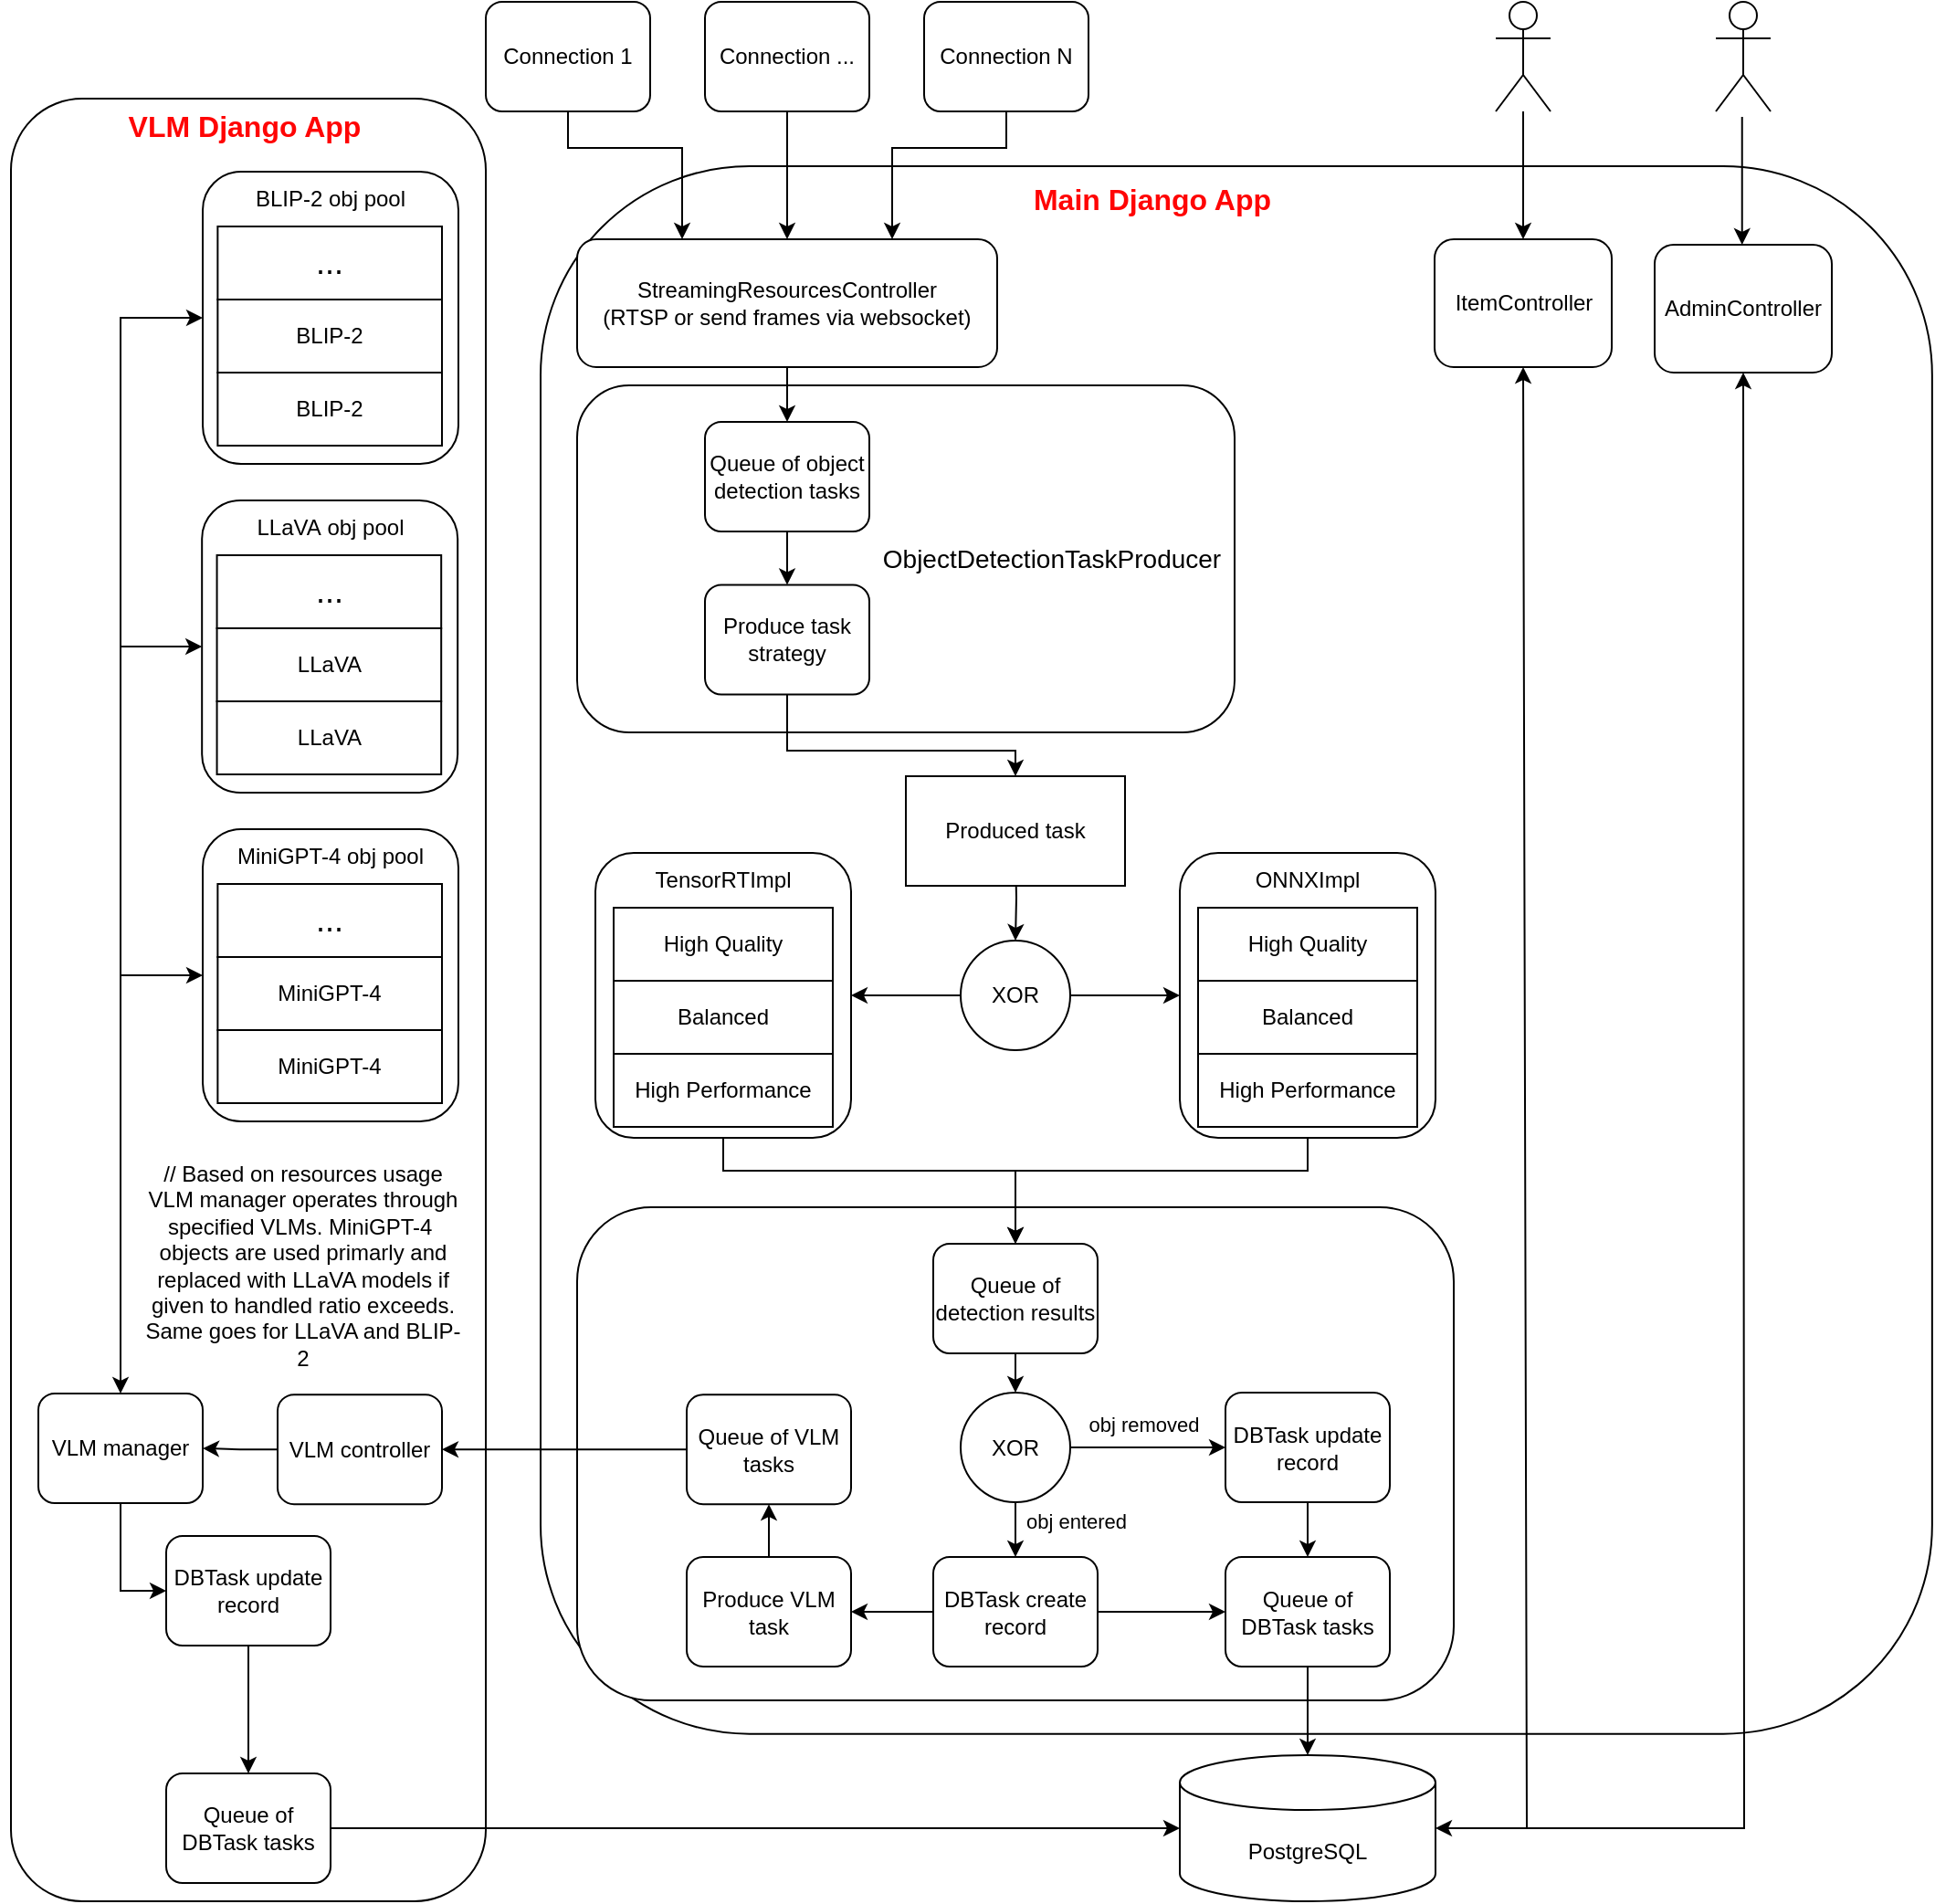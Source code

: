 <mxfile version="28.2.5">
  <diagram name="Страница — 1" id="IB0LTJJu5A-tRw9VyMWV">
    <mxGraphModel dx="1220" dy="1043" grid="1" gridSize="10" guides="1" tooltips="1" connect="1" arrows="1" fold="1" page="1" pageScale="1" pageWidth="827" pageHeight="1169" math="0" shadow="0">
      <root>
        <mxCell id="0" />
        <mxCell id="1" parent="0" />
        <mxCell id="_JLij78zeixKJYq6KvC4-42" value="" style="rounded=1;whiteSpace=wrap;html=1;rotation=90;" parent="1" vertex="1">
          <mxGeometry x="261.81" y="158.23" width="858.32" height="761.92" as="geometry" />
        </mxCell>
        <mxCell id="_JLij78zeixKJYq6KvC4-45" value="" style="rounded=1;whiteSpace=wrap;html=1;" parent="1" vertex="1">
          <mxGeometry x="330" y="230" width="360" height="190" as="geometry" />
        </mxCell>
        <mxCell id="_PPGcLqHLP1g5EZbc3M4-6" style="edgeStyle=orthogonalEdgeStyle;rounded=0;orthogonalLoop=1;jettySize=auto;html=1;exitX=0.5;exitY=1;exitDx=0;exitDy=0;entryX=0.5;entryY=0;entryDx=0;entryDy=0;" parent="1" source="_JLij78zeixKJYq6KvC4-63" target="_JLij78zeixKJYq6KvC4-76" edge="1">
          <mxGeometry relative="1" as="geometry" />
        </mxCell>
        <mxCell id="_JLij78zeixKJYq6KvC4-63" value="&lt;div&gt;StreamingResourcesController&lt;/div&gt;(RTSP or send frames via websocket)" style="rounded=1;whiteSpace=wrap;html=1;" parent="1" vertex="1">
          <mxGeometry x="330" y="150" width="230" height="70" as="geometry" />
        </mxCell>
        <mxCell id="_PPGcLqHLP1g5EZbc3M4-7" style="edgeStyle=orthogonalEdgeStyle;rounded=0;orthogonalLoop=1;jettySize=auto;html=1;exitX=0.5;exitY=1;exitDx=0;exitDy=0;entryX=0.25;entryY=0;entryDx=0;entryDy=0;" parent="1" source="_JLij78zeixKJYq6KvC4-67" target="_JLij78zeixKJYq6KvC4-63" edge="1">
          <mxGeometry relative="1" as="geometry">
            <Array as="points">
              <mxPoint x="325" y="100" />
              <mxPoint x="388" y="100" />
            </Array>
          </mxGeometry>
        </mxCell>
        <mxCell id="_JLij78zeixKJYq6KvC4-67" value="&lt;div&gt;Connection 1&lt;/div&gt;" style="rounded=1;whiteSpace=wrap;html=1;rotation=0;" parent="1" vertex="1">
          <mxGeometry x="280" y="20" width="90" height="60" as="geometry" />
        </mxCell>
        <mxCell id="_PPGcLqHLP1g5EZbc3M4-8" style="edgeStyle=orthogonalEdgeStyle;rounded=0;orthogonalLoop=1;jettySize=auto;html=1;exitX=0.5;exitY=1;exitDx=0;exitDy=0;entryX=0.5;entryY=0;entryDx=0;entryDy=0;" parent="1" source="_JLij78zeixKJYq6KvC4-69" target="_JLij78zeixKJYq6KvC4-63" edge="1">
          <mxGeometry relative="1" as="geometry" />
        </mxCell>
        <mxCell id="_JLij78zeixKJYq6KvC4-69" value="&lt;div&gt;Connection ...&lt;/div&gt;" style="rounded=1;whiteSpace=wrap;html=1;rotation=0;" parent="1" vertex="1">
          <mxGeometry x="400" y="20" width="90" height="60" as="geometry" />
        </mxCell>
        <mxCell id="_PPGcLqHLP1g5EZbc3M4-9" style="edgeStyle=orthogonalEdgeStyle;rounded=0;orthogonalLoop=1;jettySize=auto;html=1;exitX=0.5;exitY=1;exitDx=0;exitDy=0;entryX=0.75;entryY=0;entryDx=0;entryDy=0;" parent="1" source="_JLij78zeixKJYq6KvC4-70" target="_JLij78zeixKJYq6KvC4-63" edge="1">
          <mxGeometry relative="1" as="geometry">
            <Array as="points">
              <mxPoint x="565" y="100" />
              <mxPoint x="503" y="100" />
            </Array>
          </mxGeometry>
        </mxCell>
        <mxCell id="_JLij78zeixKJYq6KvC4-70" value="&lt;div&gt;Connection N&lt;/div&gt;" style="rounded=1;whiteSpace=wrap;html=1;rotation=0;" parent="1" vertex="1">
          <mxGeometry x="520" y="20" width="90" height="60" as="geometry" />
        </mxCell>
        <mxCell id="_JLij78zeixKJYq6KvC4-89" style="edgeStyle=orthogonalEdgeStyle;rounded=0;orthogonalLoop=1;jettySize=auto;html=1;exitX=0.5;exitY=1;exitDx=0;exitDy=0;entryX=0.5;entryY=0;entryDx=0;entryDy=0;" parent="1" source="_JLij78zeixKJYq6KvC4-76" target="_JLij78zeixKJYq6KvC4-80" edge="1">
          <mxGeometry relative="1" as="geometry" />
        </mxCell>
        <mxCell id="_JLij78zeixKJYq6KvC4-76" value="Queue of object detection tasks" style="rounded=1;whiteSpace=wrap;html=1;" parent="1" vertex="1">
          <mxGeometry x="400" y="250" width="90" height="60" as="geometry" />
        </mxCell>
        <mxCell id="_JLij78zeixKJYq6KvC4-78" value="&lt;div&gt;&lt;font style=&quot;font-size: 14px;&quot;&gt;ObjectDetectionTaskProducer&lt;/font&gt;&lt;/div&gt;" style="text;html=1;align=center;verticalAlign=middle;whiteSpace=wrap;rounded=0;" parent="1" vertex="1">
          <mxGeometry x="490" y="265.75" width="200" height="118.5" as="geometry" />
        </mxCell>
        <mxCell id="0RGC948TF3Eb1tEXShMP-104" style="edgeStyle=orthogonalEdgeStyle;rounded=0;orthogonalLoop=1;jettySize=auto;html=1;exitX=0.5;exitY=1;exitDx=0;exitDy=0;entryX=0.5;entryY=0;entryDx=0;entryDy=0;" parent="1" source="_JLij78zeixKJYq6KvC4-80" target="_JLij78zeixKJYq6KvC4-90" edge="1">
          <mxGeometry relative="1" as="geometry">
            <Array as="points">
              <mxPoint x="445" y="430" />
              <mxPoint x="570" y="430" />
            </Array>
          </mxGeometry>
        </mxCell>
        <mxCell id="_JLij78zeixKJYq6KvC4-80" value="Produce task strategy" style="rounded=1;whiteSpace=wrap;html=1;" parent="1" vertex="1">
          <mxGeometry x="400" y="339.25" width="90" height="60" as="geometry" />
        </mxCell>
        <mxCell id="0RGC948TF3Eb1tEXShMP-102" style="edgeStyle=orthogonalEdgeStyle;rounded=0;orthogonalLoop=1;jettySize=auto;html=1;exitX=0.5;exitY=1;exitDx=0;exitDy=0;entryX=0.5;entryY=0;entryDx=0;entryDy=0;" parent="1" target="0RGC948TF3Eb1tEXShMP-21" edge="1">
          <mxGeometry relative="1" as="geometry">
            <mxPoint x="570" y="486" as="sourcePoint" />
          </mxGeometry>
        </mxCell>
        <mxCell id="_JLij78zeixKJYq6KvC4-90" value="Produced task" style="rounded=0;whiteSpace=wrap;html=1;" parent="1" vertex="1">
          <mxGeometry x="510" y="444" width="120" height="60" as="geometry" />
        </mxCell>
        <mxCell id="_JLij78zeixKJYq6KvC4-98" value="" style="rounded=1;whiteSpace=wrap;html=1;" parent="1" vertex="1">
          <mxGeometry x="330" y="680" width="480" height="270" as="geometry" />
        </mxCell>
        <mxCell id="0RGC948TF3Eb1tEXShMP-28" style="edgeStyle=orthogonalEdgeStyle;rounded=0;orthogonalLoop=1;jettySize=auto;html=1;exitX=0.5;exitY=1;exitDx=0;exitDy=0;entryX=0.5;entryY=0;entryDx=0;entryDy=0;" parent="1" source="_JLij78zeixKJYq6KvC4-99" target="0RGC948TF3Eb1tEXShMP-27" edge="1">
          <mxGeometry relative="1" as="geometry" />
        </mxCell>
        <mxCell id="_JLij78zeixKJYq6KvC4-99" value="Queue of detection results" style="rounded=1;whiteSpace=wrap;html=1;" parent="1" vertex="1">
          <mxGeometry x="525" y="700" width="90" height="60" as="geometry" />
        </mxCell>
        <mxCell id="0RGC948TF3Eb1tEXShMP-40" style="edgeStyle=orthogonalEdgeStyle;rounded=0;orthogonalLoop=1;jettySize=auto;html=1;exitX=1;exitY=0.5;exitDx=0;exitDy=0;entryX=0;entryY=0.5;entryDx=0;entryDy=0;" parent="1" source="0RGC948TF3Eb1tEXShMP-2" target="0RGC948TF3Eb1tEXShMP-39" edge="1">
          <mxGeometry relative="1" as="geometry" />
        </mxCell>
        <mxCell id="0RGC948TF3Eb1tEXShMP-108" style="edgeStyle=orthogonalEdgeStyle;rounded=0;orthogonalLoop=1;jettySize=auto;html=1;exitX=0;exitY=0.5;exitDx=0;exitDy=0;entryX=1;entryY=0.5;entryDx=0;entryDy=0;" parent="1" source="0RGC948TF3Eb1tEXShMP-2" target="0RGC948TF3Eb1tEXShMP-35" edge="1">
          <mxGeometry relative="1" as="geometry" />
        </mxCell>
        <mxCell id="0RGC948TF3Eb1tEXShMP-2" value="DBTask create record" style="rounded=1;whiteSpace=wrap;html=1;" parent="1" vertex="1">
          <mxGeometry x="525" y="871.5" width="90" height="60" as="geometry" />
        </mxCell>
        <mxCell id="0RGC948TF3Eb1tEXShMP-22" style="edgeStyle=orthogonalEdgeStyle;rounded=0;orthogonalLoop=1;jettySize=auto;html=1;exitX=0.5;exitY=1;exitDx=0;exitDy=0;entryX=0.5;entryY=0;entryDx=0;entryDy=0;" parent="1" source="0RGC948TF3Eb1tEXShMP-6" target="_JLij78zeixKJYq6KvC4-99" edge="1">
          <mxGeometry relative="1" as="geometry">
            <Array as="points">
              <mxPoint x="410" y="660" />
              <mxPoint x="570" y="660" />
            </Array>
          </mxGeometry>
        </mxCell>
        <mxCell id="0RGC948TF3Eb1tEXShMP-6" value="" style="rounded=1;whiteSpace=wrap;html=1;" parent="1" vertex="1">
          <mxGeometry x="340" y="486" width="140" height="156" as="geometry" />
        </mxCell>
        <mxCell id="0RGC948TF3Eb1tEXShMP-7" value="High Performance" style="rounded=0;whiteSpace=wrap;html=1;" parent="1" vertex="1">
          <mxGeometry x="350" y="596" width="120" height="40" as="geometry" />
        </mxCell>
        <mxCell id="0RGC948TF3Eb1tEXShMP-8" value="Balanced" style="rounded=0;whiteSpace=wrap;html=1;" parent="1" vertex="1">
          <mxGeometry x="350" y="556" width="120" height="40" as="geometry" />
        </mxCell>
        <mxCell id="0RGC948TF3Eb1tEXShMP-9" value="High Quality" style="rounded=0;whiteSpace=wrap;html=1;" parent="1" vertex="1">
          <mxGeometry x="350" y="516" width="120" height="40" as="geometry" />
        </mxCell>
        <mxCell id="0RGC948TF3Eb1tEXShMP-10" value="TensorRTImpl" style="text;html=1;align=center;verticalAlign=middle;whiteSpace=wrap;rounded=0;" parent="1" vertex="1">
          <mxGeometry x="350" y="486" width="120" height="30" as="geometry" />
        </mxCell>
        <mxCell id="0RGC948TF3Eb1tEXShMP-23" style="edgeStyle=orthogonalEdgeStyle;rounded=0;orthogonalLoop=1;jettySize=auto;html=1;exitX=0.5;exitY=1;exitDx=0;exitDy=0;entryX=0.5;entryY=0;entryDx=0;entryDy=0;" parent="1" source="0RGC948TF3Eb1tEXShMP-12" target="_JLij78zeixKJYq6KvC4-99" edge="1">
          <mxGeometry relative="1" as="geometry">
            <Array as="points">
              <mxPoint x="730" y="660" />
              <mxPoint x="570" y="660" />
            </Array>
          </mxGeometry>
        </mxCell>
        <mxCell id="0RGC948TF3Eb1tEXShMP-12" value="" style="rounded=1;whiteSpace=wrap;html=1;" parent="1" vertex="1">
          <mxGeometry x="660" y="486" width="140" height="156" as="geometry" />
        </mxCell>
        <mxCell id="0RGC948TF3Eb1tEXShMP-13" value="High Performance" style="rounded=0;whiteSpace=wrap;html=1;" parent="1" vertex="1">
          <mxGeometry x="670" y="596" width="120" height="40" as="geometry" />
        </mxCell>
        <mxCell id="0RGC948TF3Eb1tEXShMP-14" value="Balanced" style="rounded=0;whiteSpace=wrap;html=1;" parent="1" vertex="1">
          <mxGeometry x="670" y="556" width="120" height="40" as="geometry" />
        </mxCell>
        <mxCell id="0RGC948TF3Eb1tEXShMP-15" value="High Quality" style="rounded=0;whiteSpace=wrap;html=1;" parent="1" vertex="1">
          <mxGeometry x="670" y="516" width="120" height="40" as="geometry" />
        </mxCell>
        <mxCell id="0RGC948TF3Eb1tEXShMP-16" value="ONNXImpl" style="text;html=1;align=center;verticalAlign=middle;whiteSpace=wrap;rounded=0;" parent="1" vertex="1">
          <mxGeometry x="670" y="486" width="120" height="30" as="geometry" />
        </mxCell>
        <mxCell id="0RGC948TF3Eb1tEXShMP-19" style="edgeStyle=orthogonalEdgeStyle;rounded=0;orthogonalLoop=1;jettySize=auto;html=1;exitX=0;exitY=0.5;exitDx=0;exitDy=0;entryX=1;entryY=0.5;entryDx=0;entryDy=0;" parent="1" source="0RGC948TF3Eb1tEXShMP-21" target="0RGC948TF3Eb1tEXShMP-6" edge="1">
          <mxGeometry relative="1" as="geometry" />
        </mxCell>
        <mxCell id="0RGC948TF3Eb1tEXShMP-20" style="edgeStyle=orthogonalEdgeStyle;rounded=0;orthogonalLoop=1;jettySize=auto;html=1;exitX=1;exitY=0.5;exitDx=0;exitDy=0;entryX=0;entryY=0.5;entryDx=0;entryDy=0;" parent="1" source="0RGC948TF3Eb1tEXShMP-21" target="0RGC948TF3Eb1tEXShMP-12" edge="1">
          <mxGeometry relative="1" as="geometry" />
        </mxCell>
        <mxCell id="0RGC948TF3Eb1tEXShMP-21" value="XOR" style="ellipse;whiteSpace=wrap;html=1;aspect=fixed;" parent="1" vertex="1">
          <mxGeometry x="540" y="534" width="60" height="60" as="geometry" />
        </mxCell>
        <mxCell id="0RGC948TF3Eb1tEXShMP-29" style="edgeStyle=orthogonalEdgeStyle;rounded=0;orthogonalLoop=1;jettySize=auto;html=1;exitX=0.5;exitY=1;exitDx=0;exitDy=0;entryX=0.5;entryY=0;entryDx=0;entryDy=0;" parent="1" source="0RGC948TF3Eb1tEXShMP-27" target="0RGC948TF3Eb1tEXShMP-2" edge="1">
          <mxGeometry relative="1" as="geometry">
            <Array as="points">
              <mxPoint x="570" y="851.5" />
              <mxPoint x="570" y="851.5" />
            </Array>
          </mxGeometry>
        </mxCell>
        <mxCell id="0RGC948TF3Eb1tEXShMP-30" value="obj entered" style="edgeLabel;html=1;align=center;verticalAlign=middle;resizable=0;points=[];" parent="0RGC948TF3Eb1tEXShMP-29" vertex="1" connectable="0">
          <mxGeometry x="-0.091" y="-4" relative="1" as="geometry">
            <mxPoint x="37" y="-3" as="offset" />
          </mxGeometry>
        </mxCell>
        <mxCell id="0RGC948TF3Eb1tEXShMP-32" style="edgeStyle=orthogonalEdgeStyle;rounded=0;orthogonalLoop=1;jettySize=auto;html=1;exitX=1;exitY=0.5;exitDx=0;exitDy=0;entryX=0;entryY=0.5;entryDx=0;entryDy=0;" parent="1" source="0RGC948TF3Eb1tEXShMP-27" target="0RGC948TF3Eb1tEXShMP-31" edge="1">
          <mxGeometry relative="1" as="geometry" />
        </mxCell>
        <mxCell id="0RGC948TF3Eb1tEXShMP-34" value="obj removed" style="edgeLabel;html=1;align=center;verticalAlign=middle;resizable=0;points=[];" parent="0RGC948TF3Eb1tEXShMP-32" vertex="1" connectable="0">
          <mxGeometry x="-0.138" y="3" relative="1" as="geometry">
            <mxPoint x="3" y="-10" as="offset" />
          </mxGeometry>
        </mxCell>
        <mxCell id="0RGC948TF3Eb1tEXShMP-27" value="XOR" style="ellipse;whiteSpace=wrap;html=1;aspect=fixed;" parent="1" vertex="1">
          <mxGeometry x="540" y="781.5" width="60" height="60" as="geometry" />
        </mxCell>
        <mxCell id="0RGC948TF3Eb1tEXShMP-41" style="edgeStyle=orthogonalEdgeStyle;rounded=0;orthogonalLoop=1;jettySize=auto;html=1;exitX=0.5;exitY=1;exitDx=0;exitDy=0;entryX=0.5;entryY=0;entryDx=0;entryDy=0;" parent="1" source="0RGC948TF3Eb1tEXShMP-31" target="0RGC948TF3Eb1tEXShMP-39" edge="1">
          <mxGeometry relative="1" as="geometry" />
        </mxCell>
        <mxCell id="0RGC948TF3Eb1tEXShMP-31" value="DBTask update record" style="rounded=1;whiteSpace=wrap;html=1;" parent="1" vertex="1">
          <mxGeometry x="685" y="781.5" width="90" height="60" as="geometry" />
        </mxCell>
        <mxCell id="0RGC948TF3Eb1tEXShMP-38" style="edgeStyle=orthogonalEdgeStyle;rounded=0;orthogonalLoop=1;jettySize=auto;html=1;exitX=0.5;exitY=0;exitDx=0;exitDy=0;entryX=0.5;entryY=1;entryDx=0;entryDy=0;" parent="1" source="0RGC948TF3Eb1tEXShMP-35" edge="1">
          <mxGeometry relative="1" as="geometry">
            <mxPoint x="435" y="842.57" as="targetPoint" />
          </mxGeometry>
        </mxCell>
        <mxCell id="0RGC948TF3Eb1tEXShMP-35" value="Produce VLM task" style="rounded=1;whiteSpace=wrap;html=1;" parent="1" vertex="1">
          <mxGeometry x="390" y="871.5" width="90" height="60" as="geometry" />
        </mxCell>
        <mxCell id="0RGC948TF3Eb1tEXShMP-39" value="Queue of DBTask tasks" style="rounded=1;whiteSpace=wrap;html=1;" parent="1" vertex="1">
          <mxGeometry x="685" y="871.5" width="90" height="60" as="geometry" />
        </mxCell>
        <mxCell id="0RGC948TF3Eb1tEXShMP-42" value="PostgreSQL" style="shape=cylinder3;whiteSpace=wrap;html=1;boundedLbl=1;backgroundOutline=1;size=15;" parent="1" vertex="1">
          <mxGeometry x="660" y="980" width="140" height="80" as="geometry" />
        </mxCell>
        <mxCell id="0RGC948TF3Eb1tEXShMP-43" value="" style="rounded=1;whiteSpace=wrap;html=1;" parent="1" vertex="1">
          <mxGeometry x="20" y="73" width="260" height="987" as="geometry" />
        </mxCell>
        <mxCell id="0RGC948TF3Eb1tEXShMP-54" value="" style="rounded=1;whiteSpace=wrap;html=1;" parent="1" vertex="1">
          <mxGeometry x="125" y="473" width="140" height="160" as="geometry" />
        </mxCell>
        <mxCell id="0RGC948TF3Eb1tEXShMP-55" value="MiniGPT-4" style="rounded=0;whiteSpace=wrap;html=1;" parent="1" vertex="1">
          <mxGeometry x="133.19" y="583" width="122.81" height="40" as="geometry" />
        </mxCell>
        <mxCell id="0RGC948TF3Eb1tEXShMP-56" value="MiniGPT-4" style="rounded=0;whiteSpace=wrap;html=1;" parent="1" vertex="1">
          <mxGeometry x="133.19" y="543" width="122.81" height="40" as="geometry" />
        </mxCell>
        <mxCell id="0RGC948TF3Eb1tEXShMP-57" value="&lt;font style=&quot;font-size: 18px;&quot;&gt;...&lt;/font&gt;" style="rounded=0;whiteSpace=wrap;html=1;" parent="1" vertex="1">
          <mxGeometry x="133.19" y="503" width="122.81" height="40" as="geometry" />
        </mxCell>
        <mxCell id="0RGC948TF3Eb1tEXShMP-58" value="MiniGPT-4&amp;nbsp;obj pool" style="text;html=1;align=center;verticalAlign=middle;whiteSpace=wrap;rounded=0;" parent="1" vertex="1">
          <mxGeometry x="125" y="473" width="140" height="30" as="geometry" />
        </mxCell>
        <mxCell id="0RGC948TF3Eb1tEXShMP-66" style="edgeStyle=orthogonalEdgeStyle;rounded=0;orthogonalLoop=1;jettySize=auto;html=1;exitX=0;exitY=0.5;exitDx=0;exitDy=0;entryX=1;entryY=0.5;entryDx=0;entryDy=0;" parent="1" source="0RGC948TF3Eb1tEXShMP-60" target="0RGC948TF3Eb1tEXShMP-65" edge="1">
          <mxGeometry relative="1" as="geometry" />
        </mxCell>
        <mxCell id="0RGC948TF3Eb1tEXShMP-60" value="VLM controller" style="rounded=1;whiteSpace=wrap;html=1;" parent="1" vertex="1">
          <mxGeometry x="166" y="782.57" width="90" height="60" as="geometry" />
        </mxCell>
        <mxCell id="0RGC948TF3Eb1tEXShMP-64" style="edgeStyle=orthogonalEdgeStyle;rounded=0;orthogonalLoop=1;jettySize=auto;html=1;exitX=0;exitY=0.5;exitDx=0;exitDy=0;entryX=1;entryY=0.5;entryDx=0;entryDy=0;" parent="1" source="0RGC948TF3Eb1tEXShMP-63" target="0RGC948TF3Eb1tEXShMP-60" edge="1">
          <mxGeometry relative="1" as="geometry">
            <mxPoint x="260.0" y="849.07" as="targetPoint" />
          </mxGeometry>
        </mxCell>
        <mxCell id="0RGC948TF3Eb1tEXShMP-63" value="Queue of VLM tasks" style="rounded=1;whiteSpace=wrap;html=1;" parent="1" vertex="1">
          <mxGeometry x="390" y="782.57" width="90" height="60" as="geometry" />
        </mxCell>
        <mxCell id="_PPGcLqHLP1g5EZbc3M4-10" style="edgeStyle=orthogonalEdgeStyle;rounded=0;orthogonalLoop=1;jettySize=auto;html=1;exitX=0.5;exitY=1;exitDx=0;exitDy=0;entryX=0;entryY=0.5;entryDx=0;entryDy=0;" parent="1" source="0RGC948TF3Eb1tEXShMP-65" target="0RGC948TF3Eb1tEXShMP-89" edge="1">
          <mxGeometry relative="1" as="geometry" />
        </mxCell>
        <mxCell id="0RGC948TF3Eb1tEXShMP-65" value="VLM manager" style="rounded=1;whiteSpace=wrap;html=1;" parent="1" vertex="1">
          <mxGeometry x="35" y="782" width="90" height="60" as="geometry" />
        </mxCell>
        <mxCell id="0RGC948TF3Eb1tEXShMP-67" value="" style="rounded=1;whiteSpace=wrap;html=1;" parent="1" vertex="1">
          <mxGeometry x="124.59" y="293" width="140" height="160" as="geometry" />
        </mxCell>
        <mxCell id="0RGC948TF3Eb1tEXShMP-68" value="LLaVA" style="rounded=0;whiteSpace=wrap;html=1;" parent="1" vertex="1">
          <mxGeometry x="132.78" y="403" width="122.81" height="40" as="geometry" />
        </mxCell>
        <mxCell id="0RGC948TF3Eb1tEXShMP-69" value="LLaVA" style="rounded=0;whiteSpace=wrap;html=1;" parent="1" vertex="1">
          <mxGeometry x="132.78" y="363" width="122.81" height="40" as="geometry" />
        </mxCell>
        <mxCell id="0RGC948TF3Eb1tEXShMP-70" value="&lt;font style=&quot;font-size: 18px;&quot;&gt;...&lt;/font&gt;" style="rounded=0;whiteSpace=wrap;html=1;" parent="1" vertex="1">
          <mxGeometry x="132.78" y="323" width="122.81" height="40" as="geometry" />
        </mxCell>
        <mxCell id="0RGC948TF3Eb1tEXShMP-71" value="LLaVA&amp;nbsp;obj pool" style="text;html=1;align=center;verticalAlign=middle;whiteSpace=wrap;rounded=0;" parent="1" vertex="1">
          <mxGeometry x="124.59" y="293" width="140" height="30" as="geometry" />
        </mxCell>
        <mxCell id="0RGC948TF3Eb1tEXShMP-77" value="" style="rounded=1;whiteSpace=wrap;html=1;" parent="1" vertex="1">
          <mxGeometry x="125" y="113" width="140" height="160" as="geometry" />
        </mxCell>
        <mxCell id="0RGC948TF3Eb1tEXShMP-78" value="BLIP-2" style="rounded=0;whiteSpace=wrap;html=1;" parent="1" vertex="1">
          <mxGeometry x="133.19" y="223" width="122.81" height="40" as="geometry" />
        </mxCell>
        <mxCell id="0RGC948TF3Eb1tEXShMP-79" value="BLIP-2" style="rounded=0;whiteSpace=wrap;html=1;" parent="1" vertex="1">
          <mxGeometry x="133.19" y="183" width="122.81" height="40" as="geometry" />
        </mxCell>
        <mxCell id="0RGC948TF3Eb1tEXShMP-80" value="&lt;font style=&quot;font-size: 18px;&quot;&gt;...&lt;/font&gt;" style="rounded=0;whiteSpace=wrap;html=1;" parent="1" vertex="1">
          <mxGeometry x="133.19" y="143" width="122.81" height="40" as="geometry" />
        </mxCell>
        <mxCell id="0RGC948TF3Eb1tEXShMP-81" value="BLIP-2&amp;nbsp;obj pool" style="text;html=1;align=center;verticalAlign=middle;whiteSpace=wrap;rounded=0;" parent="1" vertex="1">
          <mxGeometry x="125" y="113" width="140" height="30" as="geometry" />
        </mxCell>
        <mxCell id="0RGC948TF3Eb1tEXShMP-85" value="" style="endArrow=classic;startArrow=classic;html=1;rounded=0;entryX=0;entryY=0.5;entryDx=0;entryDy=0;exitX=0.5;exitY=0;exitDx=0;exitDy=0;" parent="1" source="0RGC948TF3Eb1tEXShMP-65" target="0RGC948TF3Eb1tEXShMP-77" edge="1">
          <mxGeometry width="50" height="50" relative="1" as="geometry">
            <mxPoint x="30" y="253" as="sourcePoint" />
            <mxPoint x="80" y="203" as="targetPoint" />
            <Array as="points">
              <mxPoint x="80" y="193" />
            </Array>
          </mxGeometry>
        </mxCell>
        <mxCell id="0RGC948TF3Eb1tEXShMP-86" value="" style="endArrow=classic;html=1;rounded=0;entryX=0;entryY=0.5;entryDx=0;entryDy=0;" parent="1" target="0RGC948TF3Eb1tEXShMP-67" edge="1">
          <mxGeometry width="50" height="50" relative="1" as="geometry">
            <mxPoint x="80" y="373" as="sourcePoint" />
            <mxPoint x="40" y="363" as="targetPoint" />
          </mxGeometry>
        </mxCell>
        <mxCell id="0RGC948TF3Eb1tEXShMP-87" value="" style="endArrow=classic;html=1;rounded=0;entryX=0;entryY=0.5;entryDx=0;entryDy=0;" parent="1" target="0RGC948TF3Eb1tEXShMP-54" edge="1">
          <mxGeometry width="50" height="50" relative="1" as="geometry">
            <mxPoint x="80" y="553" as="sourcePoint" />
            <mxPoint x="155" y="383" as="targetPoint" />
          </mxGeometry>
        </mxCell>
        <mxCell id="0RGC948TF3Eb1tEXShMP-88" value="&lt;div&gt;// Based on resources usage VLM manager operates through specified VLMs. MiniGPT-4&amp;nbsp; objects are used primarly and replaced with LLaVA models if given to handled ratio exceeds. Same goes for LLaVA and BLIP-2&lt;/div&gt;" style="text;html=1;align=center;verticalAlign=middle;whiteSpace=wrap;rounded=0;" parent="1" vertex="1">
          <mxGeometry x="90" y="642" width="180" height="140" as="geometry" />
        </mxCell>
        <mxCell id="0RGC948TF3Eb1tEXShMP-105" style="edgeStyle=orthogonalEdgeStyle;rounded=0;orthogonalLoop=1;jettySize=auto;html=1;exitX=0.5;exitY=1;exitDx=0;exitDy=0;entryX=0.5;entryY=0;entryDx=0;entryDy=0;" parent="1" source="0RGC948TF3Eb1tEXShMP-89" target="0RGC948TF3Eb1tEXShMP-90" edge="1">
          <mxGeometry relative="1" as="geometry" />
        </mxCell>
        <mxCell id="0RGC948TF3Eb1tEXShMP-89" value="DBTask update record" style="rounded=1;whiteSpace=wrap;html=1;" parent="1" vertex="1">
          <mxGeometry x="105.0" y="860" width="90" height="60" as="geometry" />
        </mxCell>
        <mxCell id="0RGC948TF3Eb1tEXShMP-90" value="Queue of DBTask tasks" style="rounded=1;whiteSpace=wrap;html=1;" parent="1" vertex="1">
          <mxGeometry x="105.0" y="990" width="90" height="60" as="geometry" />
        </mxCell>
        <mxCell id="0RGC948TF3Eb1tEXShMP-93" style="edgeStyle=orthogonalEdgeStyle;rounded=0;orthogonalLoop=1;jettySize=auto;html=1;exitX=0.5;exitY=1;exitDx=0;exitDy=0;entryX=0.5;entryY=0;entryDx=0;entryDy=0;entryPerimeter=0;" parent="1" source="0RGC948TF3Eb1tEXShMP-39" target="0RGC948TF3Eb1tEXShMP-42" edge="1">
          <mxGeometry relative="1" as="geometry">
            <mxPoint x="730" y="990" as="targetPoint" />
          </mxGeometry>
        </mxCell>
        <mxCell id="0RGC948TF3Eb1tEXShMP-96" value="ItemController" style="rounded=1;whiteSpace=wrap;html=1;" parent="1" vertex="1">
          <mxGeometry x="799.5" y="150" width="97" height="70" as="geometry" />
        </mxCell>
        <mxCell id="0RGC948TF3Eb1tEXShMP-97" value="" style="shape=umlActor;verticalLabelPosition=bottom;verticalAlign=top;html=1;outlineConnect=0;" parent="1" vertex="1">
          <mxGeometry x="833" y="20" width="30" height="60" as="geometry" />
        </mxCell>
        <mxCell id="0RGC948TF3Eb1tEXShMP-98" value="" style="endArrow=classic;html=1;rounded=0;entryX=0.5;entryY=0;entryDx=0;entryDy=0;" parent="1" source="0RGC948TF3Eb1tEXShMP-97" target="0RGC948TF3Eb1tEXShMP-96" edge="1">
          <mxGeometry width="50" height="50" relative="1" as="geometry">
            <mxPoint x="873" y="80" as="sourcePoint" />
            <mxPoint x="918" y="40" as="targetPoint" />
          </mxGeometry>
        </mxCell>
        <mxCell id="0RGC948TF3Eb1tEXShMP-100" value="" style="endArrow=classic;startArrow=classic;html=1;rounded=0;entryX=0.5;entryY=1;entryDx=0;entryDy=0;exitX=1;exitY=0.5;exitDx=0;exitDy=0;exitPerimeter=0;" parent="1" source="0RGC948TF3Eb1tEXShMP-42" target="0RGC948TF3Eb1tEXShMP-96" edge="1">
          <mxGeometry width="50" height="50" relative="1" as="geometry">
            <mxPoint x="880" y="360" as="sourcePoint" />
            <mxPoint x="930" y="310" as="targetPoint" />
            <Array as="points">
              <mxPoint x="850" y="1020" />
            </Array>
          </mxGeometry>
        </mxCell>
        <mxCell id="0RGC948TF3Eb1tEXShMP-106" style="edgeStyle=orthogonalEdgeStyle;rounded=0;orthogonalLoop=1;jettySize=auto;html=1;exitX=1;exitY=0.5;exitDx=0;exitDy=0;entryX=0;entryY=0.5;entryDx=0;entryDy=0;entryPerimeter=0;" parent="1" source="0RGC948TF3Eb1tEXShMP-90" target="0RGC948TF3Eb1tEXShMP-42" edge="1">
          <mxGeometry relative="1" as="geometry" />
        </mxCell>
        <mxCell id="_PPGcLqHLP1g5EZbc3M4-1" value="&lt;font style=&quot;font-size: 16px; color: rgb(255, 5, 5);&quot;&gt;&lt;b&gt;Main Django App&lt;/b&gt;&lt;/font&gt;" style="text;html=1;align=center;verticalAlign=middle;whiteSpace=wrap;rounded=0;" parent="1" vertex="1">
          <mxGeometry x="320" y="113" width="650" height="30" as="geometry" />
        </mxCell>
        <mxCell id="_PPGcLqHLP1g5EZbc3M4-2" value="&lt;font style=&quot;font-size: 16px; color: rgb(255, 5, 5);&quot;&gt;&lt;b&gt;VLM Django App&lt;/b&gt;&lt;/font&gt;" style="text;html=1;align=center;verticalAlign=middle;whiteSpace=wrap;rounded=0;" parent="1" vertex="1">
          <mxGeometry x="14.5" y="73" width="265.5" height="30" as="geometry" />
        </mxCell>
        <mxCell id="eJ0Ajx8vOvj8fDB88g2q-2" value="AdminController" style="rounded=1;whiteSpace=wrap;html=1;" parent="1" vertex="1">
          <mxGeometry x="920" y="153" width="97" height="70" as="geometry" />
        </mxCell>
        <mxCell id="eJ0Ajx8vOvj8fDB88g2q-3" value="" style="shape=umlActor;verticalLabelPosition=bottom;verticalAlign=top;html=1;outlineConnect=0;" parent="1" vertex="1">
          <mxGeometry x="953.5" y="20" width="30" height="60" as="geometry" />
        </mxCell>
        <mxCell id="eJ0Ajx8vOvj8fDB88g2q-4" value="" style="endArrow=classic;html=1;rounded=0;entryX=0.5;entryY=0;entryDx=0;entryDy=0;" parent="1" edge="1">
          <mxGeometry width="50" height="50" relative="1" as="geometry">
            <mxPoint x="967.87" y="83" as="sourcePoint" />
            <mxPoint x="967.87" y="153" as="targetPoint" />
          </mxGeometry>
        </mxCell>
        <mxCell id="eJ0Ajx8vOvj8fDB88g2q-6" value="" style="endArrow=classic;html=1;rounded=0;entryX=0.5;entryY=1;entryDx=0;entryDy=0;" parent="1" target="eJ0Ajx8vOvj8fDB88g2q-2" edge="1">
          <mxGeometry width="50" height="50" relative="1" as="geometry">
            <mxPoint x="850" y="1020" as="sourcePoint" />
            <mxPoint x="920" y="920" as="targetPoint" />
            <Array as="points">
              <mxPoint x="969" y="1020" />
            </Array>
          </mxGeometry>
        </mxCell>
      </root>
    </mxGraphModel>
  </diagram>
</mxfile>
